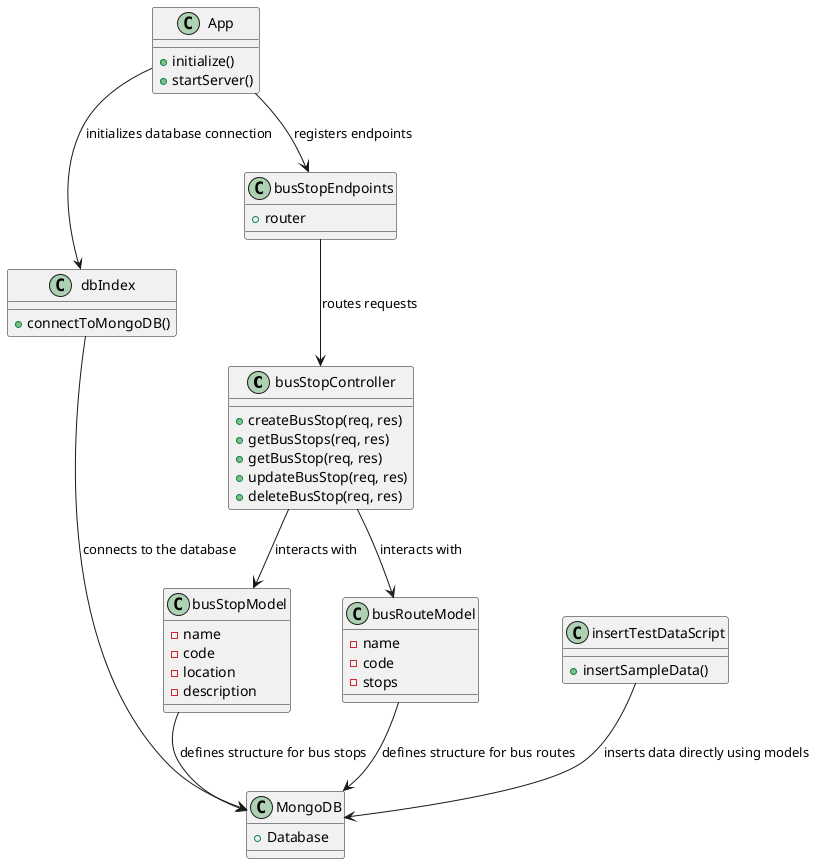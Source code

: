 @startuml
!define RECTANGLE class

RECTANGLE busStopController {
    + createBusStop(req, res)
    + getBusStops(req, res)
    + getBusStop(req, res)
    + updateBusStop(req, res)
    + deleteBusStop(req, res)
}

RECTANGLE dbIndex {
    + connectToMongoDB()
}

RECTANGLE busStopEndpoints {
    + router
}

RECTANGLE busStopModel {
    - name
    - code
    - location
    - description
}

RECTANGLE busRouteModel {
    - name
    - code
    - stops
}

RECTANGLE insertTestDataScript {
    + insertSampleData()
}

RECTANGLE App {
    + initialize()
    + startServer()
}

RECTANGLE MongoDB {
    + Database
}

App --> dbIndex : initializes database connection
dbIndex --> MongoDB : connects to the database
App --> busStopEndpoints : registers endpoints
busStopEndpoints --> busStopController : routes requests
busStopController --> busStopModel : interacts with
busStopController --> busRouteModel : interacts with
insertTestDataScript --> MongoDB : inserts data directly using models
busStopModel --> MongoDB : defines structure for bus stops
busRouteModel --> MongoDB : defines structure for bus routes

@enduml
